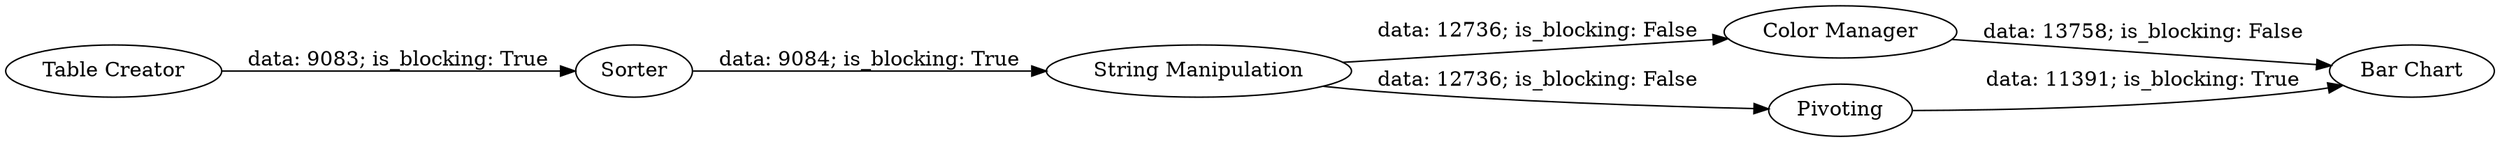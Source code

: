 digraph {
	"-2445958589162213827_76" [label=Sorter]
	"-2445958589162213827_47" [label="Color Manager"]
	"-2445958589162213827_91" [label="String Manipulation"]
	"-2445958589162213827_3" [label="Table Creator"]
	"-2445958589162213827_77" [label="Bar Chart"]
	"-2445958589162213827_75" [label=Pivoting]
	"-2445958589162213827_3" -> "-2445958589162213827_76" [label="data: 9083; is_blocking: True"]
	"-2445958589162213827_47" -> "-2445958589162213827_77" [label="data: 13758; is_blocking: False"]
	"-2445958589162213827_91" -> "-2445958589162213827_75" [label="data: 12736; is_blocking: False"]
	"-2445958589162213827_76" -> "-2445958589162213827_91" [label="data: 9084; is_blocking: True"]
	"-2445958589162213827_91" -> "-2445958589162213827_47" [label="data: 12736; is_blocking: False"]
	"-2445958589162213827_75" -> "-2445958589162213827_77" [label="data: 11391; is_blocking: True"]
	rankdir=LR
}
